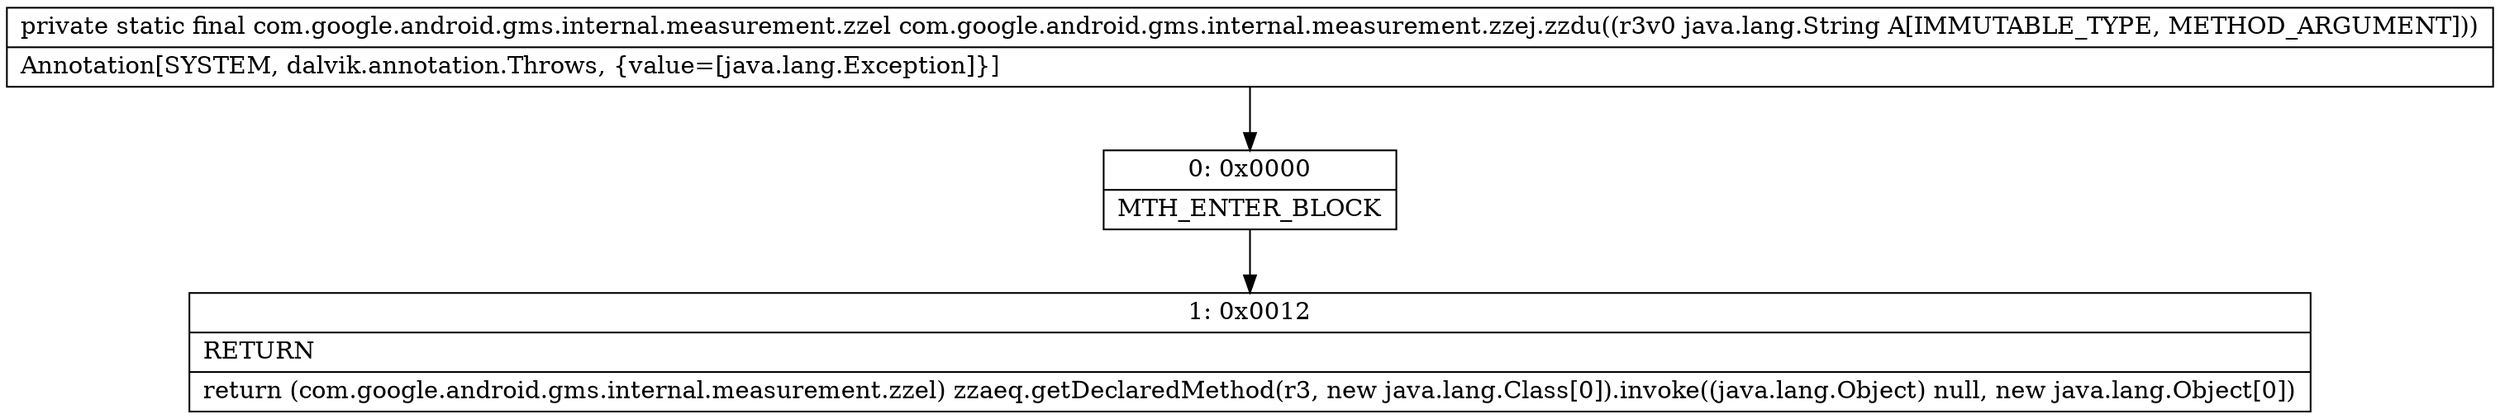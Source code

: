 digraph "CFG forcom.google.android.gms.internal.measurement.zzej.zzdu(Ljava\/lang\/String;)Lcom\/google\/android\/gms\/internal\/measurement\/zzel;" {
Node_0 [shape=record,label="{0\:\ 0x0000|MTH_ENTER_BLOCK\l}"];
Node_1 [shape=record,label="{1\:\ 0x0012|RETURN\l|return (com.google.android.gms.internal.measurement.zzel) zzaeq.getDeclaredMethod(r3, new java.lang.Class[0]).invoke((java.lang.Object) null, new java.lang.Object[0])\l}"];
MethodNode[shape=record,label="{private static final com.google.android.gms.internal.measurement.zzel com.google.android.gms.internal.measurement.zzej.zzdu((r3v0 java.lang.String A[IMMUTABLE_TYPE, METHOD_ARGUMENT]))  | Annotation[SYSTEM, dalvik.annotation.Throws, \{value=[java.lang.Exception]\}]\l}"];
MethodNode -> Node_0;
Node_0 -> Node_1;
}

